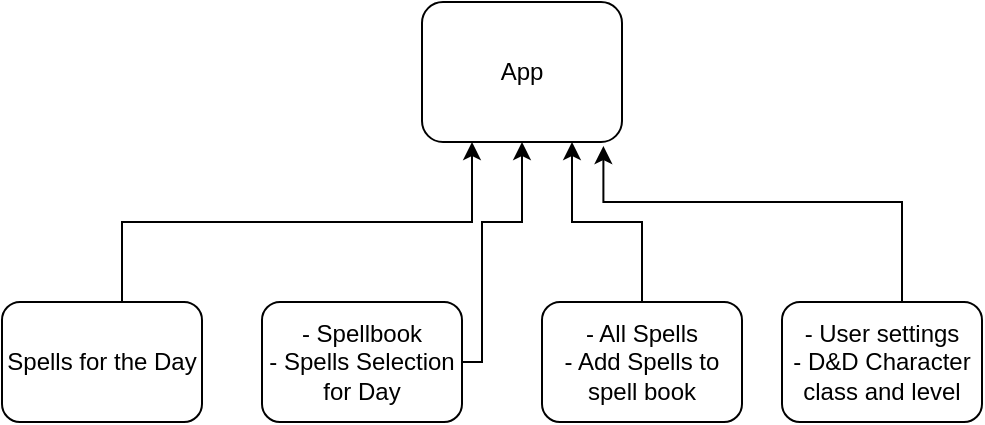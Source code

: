 <mxfile version="13.1.14" type="device"><diagram id="aIgwI2Mgs09OM99yz3Mi" name="Page-1"><mxGraphModel dx="782" dy="437" grid="1" gridSize="10" guides="1" tooltips="1" connect="1" arrows="1" fold="1" page="1" pageScale="1" pageWidth="850" pageHeight="1100" math="0" shadow="0"><root><mxCell id="0"/><mxCell id="1" parent="0"/><mxCell id="PPyIeveaLFTemyykMsku-2" value="App" style="rounded=1;whiteSpace=wrap;html=1;" parent="1" vertex="1"><mxGeometry x="320" y="10" width="100" height="70" as="geometry"/></mxCell><mxCell id="nGA6D4uOkZmW_UsSgcKV-1" style="edgeStyle=orthogonalEdgeStyle;rounded=0;orthogonalLoop=1;jettySize=auto;html=1;entryX=0.25;entryY=1;entryDx=0;entryDy=0;exitX=0.5;exitY=0;exitDx=0;exitDy=0;" edge="1" parent="1" source="ujvOyUfRz4Bi13YV8i3a-1" target="PPyIeveaLFTemyykMsku-2"><mxGeometry relative="1" as="geometry"><Array as="points"><mxPoint x="170" y="120"/><mxPoint x="345" y="120"/></Array></mxGeometry></mxCell><mxCell id="ujvOyUfRz4Bi13YV8i3a-1" value="Spells for the Day" style="rounded=1;whiteSpace=wrap;html=1;" parent="1" vertex="1"><mxGeometry x="110" y="160" width="100" height="60" as="geometry"/></mxCell><mxCell id="nGA6D4uOkZmW_UsSgcKV-2" style="edgeStyle=orthogonalEdgeStyle;rounded=0;orthogonalLoop=1;jettySize=auto;html=1;entryX=0.5;entryY=1;entryDx=0;entryDy=0;" edge="1" parent="1" source="ujvOyUfRz4Bi13YV8i3a-2" target="PPyIeveaLFTemyykMsku-2"><mxGeometry relative="1" as="geometry"><Array as="points"><mxPoint x="350" y="190"/><mxPoint x="350" y="120"/><mxPoint x="370" y="120"/></Array></mxGeometry></mxCell><mxCell id="ujvOyUfRz4Bi13YV8i3a-2" value="- Spellbook&lt;br&gt;- Spells Selection for Day" style="rounded=1;whiteSpace=wrap;html=1;" parent="1" vertex="1"><mxGeometry x="240" y="160" width="100" height="60" as="geometry"/></mxCell><mxCell id="nGA6D4uOkZmW_UsSgcKV-5" style="edgeStyle=orthogonalEdgeStyle;rounded=0;orthogonalLoop=1;jettySize=auto;html=1;entryX=0.75;entryY=1;entryDx=0;entryDy=0;" edge="1" parent="1" source="ujvOyUfRz4Bi13YV8i3a-3" target="PPyIeveaLFTemyykMsku-2"><mxGeometry relative="1" as="geometry"/></mxCell><mxCell id="ujvOyUfRz4Bi13YV8i3a-3" value="- All Spells&lt;br&gt;- Add Spells to spell book" style="rounded=1;whiteSpace=wrap;html=1;" parent="1" vertex="1"><mxGeometry x="380" y="160" width="100" height="60" as="geometry"/></mxCell><mxCell id="nGA6D4uOkZmW_UsSgcKV-8" style="edgeStyle=orthogonalEdgeStyle;rounded=0;orthogonalLoop=1;jettySize=auto;html=1;entryX=0.907;entryY=1.029;entryDx=0;entryDy=0;entryPerimeter=0;" edge="1" parent="1" source="nGA6D4uOkZmW_UsSgcKV-6" target="PPyIeveaLFTemyykMsku-2"><mxGeometry relative="1" as="geometry"><Array as="points"><mxPoint x="560" y="110"/><mxPoint x="411" y="110"/></Array></mxGeometry></mxCell><mxCell id="nGA6D4uOkZmW_UsSgcKV-6" value="- User settings&lt;br&gt;- D&amp;amp;D Character class and level" style="rounded=1;whiteSpace=wrap;html=1;" vertex="1" parent="1"><mxGeometry x="500" y="160" width="100" height="60" as="geometry"/></mxCell></root></mxGraphModel></diagram></mxfile>